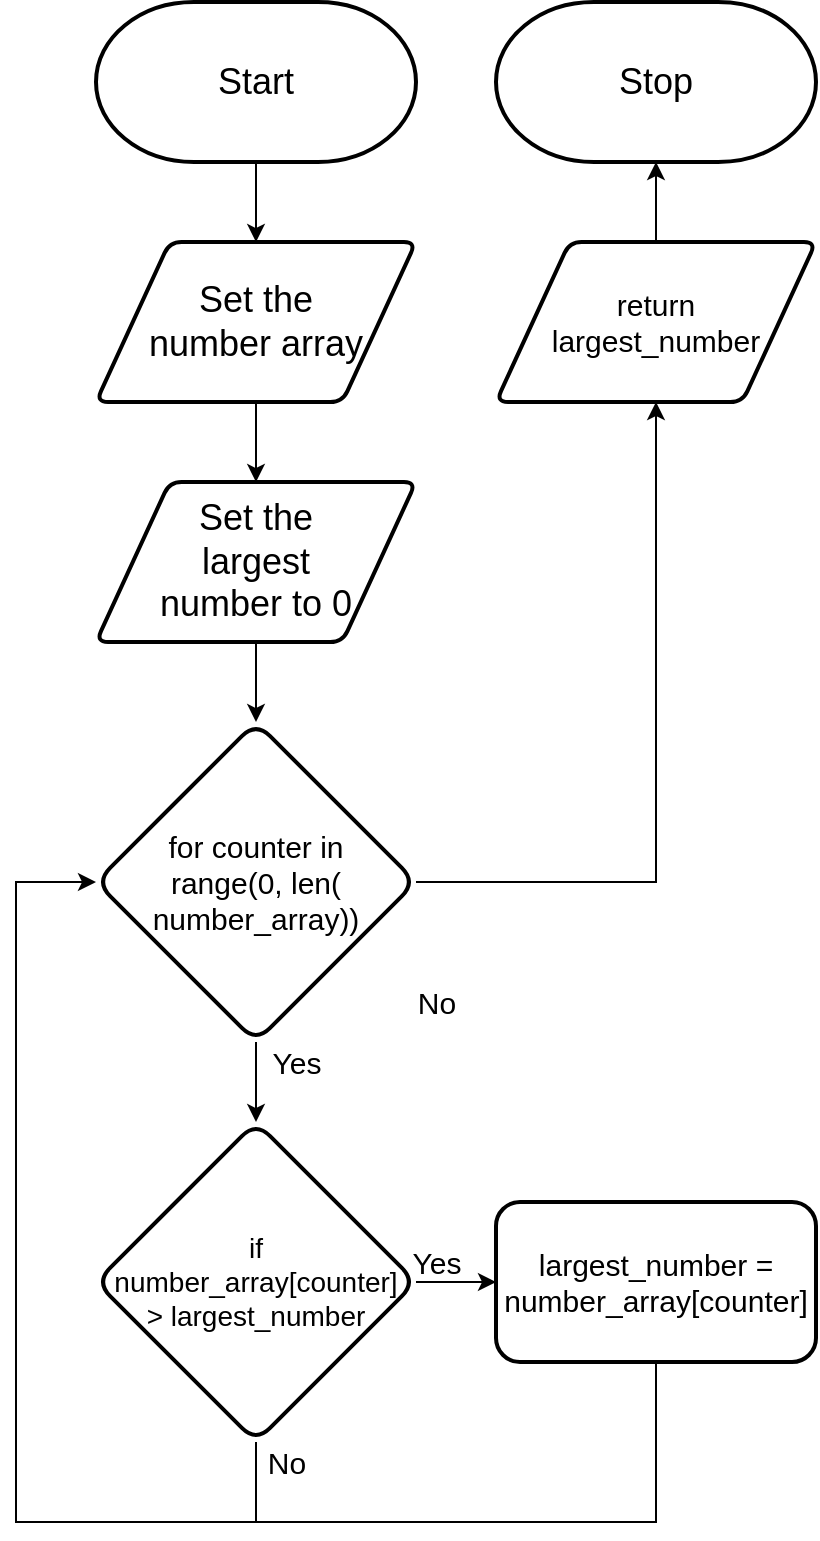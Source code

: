 <mxfile>
    <diagram id="A_tYOe9iZ1WcpGx81PBD" name="Page-1">
        <mxGraphModel dx="1726" dy="1750" grid="1" gridSize="10" guides="1" tooltips="1" connect="1" arrows="1" fold="1" page="1" pageScale="1" pageWidth="827" pageHeight="1169" math="0" shadow="0">
            <root>
                <mxCell id="0"/>
                <mxCell id="1" parent="0"/>
                <mxCell id="24" value="&lt;font style=&quot;font-size: 18px&quot;&gt;Start&lt;/font&gt;" style="strokeWidth=2;html=1;shape=mxgraph.flowchart.terminator;whiteSpace=wrap;" parent="1" vertex="1">
                    <mxGeometry width="160" height="80" as="geometry"/>
                </mxCell>
                <mxCell id="25" value="&lt;font style=&quot;font-size: 18px&quot;&gt;Stop&lt;/font&gt;" style="strokeWidth=2;html=1;shape=mxgraph.flowchart.terminator;whiteSpace=wrap;" parent="1" vertex="1">
                    <mxGeometry x="200" width="160" height="80" as="geometry"/>
                </mxCell>
                <mxCell id="59" style="edgeStyle=none;html=1;entryX=0.5;entryY=1;entryDx=0;entryDy=0;entryPerimeter=0;fontFamily=Helvetica;fontSize=15;fontColor=default;" parent="1" target="25" edge="1">
                    <mxGeometry relative="1" as="geometry">
                        <mxPoint x="280.0" y="120" as="sourcePoint"/>
                    </mxGeometry>
                </mxCell>
                <mxCell id="90" style="edgeStyle=none;html=1;entryX=0.5;entryY=0;entryDx=0;entryDy=0;" parent="1" edge="1">
                    <mxGeometry relative="1" as="geometry">
                        <mxPoint x="80" y="80" as="sourcePoint"/>
                        <mxPoint x="80.0" y="120" as="targetPoint"/>
                    </mxGeometry>
                </mxCell>
                <mxCell id="235" value="return&lt;br style=&quot;font-size: 15px;&quot;&gt;largest_number" style="shape=parallelogram;html=1;strokeWidth=2;perimeter=parallelogramPerimeter;whiteSpace=wrap;rounded=1;arcSize=12;size=0.23;fontSize=15;" parent="1" vertex="1">
                    <mxGeometry x="200" y="120" width="160" height="80" as="geometry"/>
                </mxCell>
                <mxCell id="293" style="edgeStyle=none;html=1;fontSize=15;" edge="1" parent="1" source="239" target="292">
                    <mxGeometry relative="1" as="geometry"/>
                </mxCell>
                <mxCell id="302" style="edgeStyle=orthogonalEdgeStyle;rounded=0;html=1;entryX=0.5;entryY=1;entryDx=0;entryDy=0;fontSize=15;endArrow=classic;endFill=1;" edge="1" parent="1" source="239" target="235">
                    <mxGeometry relative="1" as="geometry"/>
                </mxCell>
                <mxCell id="239" value="&lt;font style=&quot;font-size: 15px;&quot;&gt;for counter in&lt;br style=&quot;font-size: 15px;&quot;&gt;range(0, len(&lt;br style=&quot;font-size: 15px;&quot;&gt;number_array))&lt;br style=&quot;font-size: 15px;&quot;&gt;&lt;/font&gt;" style="rhombus;whiteSpace=wrap;html=1;rounded=1;fontFamily=Helvetica;fontSize=15;fontColor=default;strokeColor=default;strokeWidth=2;fillColor=default;" parent="1" vertex="1">
                    <mxGeometry y="360" width="160" height="160" as="geometry"/>
                </mxCell>
                <mxCell id="241" value="&lt;span style=&quot;font-size: 15px&quot;&gt;No&lt;/span&gt;" style="text;html=1;align=center;verticalAlign=middle;resizable=0;points=[];autosize=1;strokeColor=none;fillColor=none;fontSize=8;fontFamily=Helvetica;fontColor=default;" parent="1" vertex="1">
                    <mxGeometry x="155" y="490" width="30" height="20" as="geometry"/>
                </mxCell>
                <mxCell id="250" style="edgeStyle=none;html=1;entryX=0.5;entryY=0;entryDx=0;entryDy=0;" parent="1" edge="1">
                    <mxGeometry relative="1" as="geometry">
                        <mxPoint x="80" y="320" as="sourcePoint"/>
                    </mxGeometry>
                </mxCell>
                <mxCell id="251" style="edgeStyle=none;html=1;entryX=0.5;entryY=0;entryDx=0;entryDy=0;" parent="1" edge="1">
                    <mxGeometry relative="1" as="geometry">
                        <mxPoint x="80" y="440" as="sourcePoint"/>
                    </mxGeometry>
                </mxCell>
                <mxCell id="265" style="edgeStyle=none;html=1;fontSize=18;" parent="1" edge="1">
                    <mxGeometry relative="1" as="geometry">
                        <mxPoint x="80" y="200" as="sourcePoint"/>
                        <mxPoint x="80" y="240" as="targetPoint"/>
                    </mxGeometry>
                </mxCell>
                <mxCell id="290" style="edgeStyle=none;html=1;fontSize=15;" edge="1" parent="1" target="239">
                    <mxGeometry relative="1" as="geometry">
                        <mxPoint x="80" y="320" as="sourcePoint"/>
                    </mxGeometry>
                </mxCell>
                <mxCell id="288" value="Set the&lt;br&gt;number array" style="shape=parallelogram;html=1;strokeWidth=2;perimeter=parallelogramPerimeter;whiteSpace=wrap;rounded=1;arcSize=12;size=0.23;fontSize=18;" vertex="1" parent="1">
                    <mxGeometry y="120" width="160" height="80" as="geometry"/>
                </mxCell>
                <mxCell id="289" value="&lt;span style=&quot;font-size: 15px&quot;&gt;Yes&lt;/span&gt;" style="text;html=1;align=center;verticalAlign=middle;resizable=0;points=[];autosize=1;strokeColor=none;fillColor=none;fontSize=8;fontFamily=Helvetica;fontColor=default;" vertex="1" parent="1">
                    <mxGeometry x="80" y="520" width="40" height="20" as="geometry"/>
                </mxCell>
                <mxCell id="291" value="Set the&lt;br&gt;largest&lt;br&gt;number to 0" style="shape=parallelogram;html=1;strokeWidth=2;perimeter=parallelogramPerimeter;whiteSpace=wrap;rounded=1;arcSize=12;size=0.23;fontSize=18;" vertex="1" parent="1">
                    <mxGeometry y="240" width="160" height="80" as="geometry"/>
                </mxCell>
                <mxCell id="295" style="edgeStyle=none;html=1;entryX=0;entryY=0.5;entryDx=0;entryDy=0;fontSize=15;" edge="1" parent="1" source="292" target="294">
                    <mxGeometry relative="1" as="geometry"/>
                </mxCell>
                <mxCell id="299" style="edgeStyle=orthogonalEdgeStyle;rounded=0;html=1;fontSize=15;endArrow=none;endFill=0;" edge="1" parent="1" source="292">
                    <mxGeometry relative="1" as="geometry">
                        <mxPoint x="80" y="760" as="targetPoint"/>
                    </mxGeometry>
                </mxCell>
                <mxCell id="292" value="&lt;font style=&quot;font-size: 14px;&quot;&gt;if&lt;br style=&quot;font-size: 14px;&quot;&gt;number_array[counter]&lt;br style=&quot;font-size: 14px;&quot;&gt;&amp;gt; largest_number&lt;br style=&quot;font-size: 14px;&quot;&gt;&lt;/font&gt;" style="rhombus;whiteSpace=wrap;html=1;rounded=1;fontFamily=Helvetica;fontSize=14;fontColor=default;strokeColor=default;strokeWidth=2;fillColor=default;" vertex="1" parent="1">
                    <mxGeometry y="560" width="160" height="160" as="geometry"/>
                </mxCell>
                <mxCell id="298" style="edgeStyle=orthogonalEdgeStyle;html=1;entryX=0;entryY=0.5;entryDx=0;entryDy=0;fontSize=15;rounded=0;" edge="1" parent="1" source="294" target="239">
                    <mxGeometry relative="1" as="geometry">
                        <Array as="points">
                            <mxPoint x="280" y="760"/>
                            <mxPoint x="-40" y="760"/>
                            <mxPoint x="-40" y="440"/>
                        </Array>
                    </mxGeometry>
                </mxCell>
                <mxCell id="294" value="largest_number =&lt;br style=&quot;font-size: 15px;&quot;&gt;number_array[counter]" style="rounded=1;whiteSpace=wrap;html=1;fontSize=15;strokeWidth=2;" vertex="1" parent="1">
                    <mxGeometry x="200" y="600" width="160" height="80" as="geometry"/>
                </mxCell>
                <mxCell id="296" value="&lt;span style=&quot;font-size: 15px&quot;&gt;Yes&lt;/span&gt;" style="text;html=1;align=center;verticalAlign=middle;resizable=0;points=[];autosize=1;strokeColor=none;fillColor=none;fontSize=8;fontFamily=Helvetica;fontColor=default;" vertex="1" parent="1">
                    <mxGeometry x="150" y="620" width="40" height="20" as="geometry"/>
                </mxCell>
                <mxCell id="300" value="&lt;span style=&quot;font-size: 15px&quot;&gt;No&lt;/span&gt;" style="text;html=1;align=center;verticalAlign=middle;resizable=0;points=[];autosize=1;strokeColor=none;fillColor=none;fontSize=8;fontFamily=Helvetica;fontColor=default;" vertex="1" parent="1">
                    <mxGeometry x="80" y="720" width="30" height="20" as="geometry"/>
                </mxCell>
            </root>
        </mxGraphModel>
    </diagram>
</mxfile>